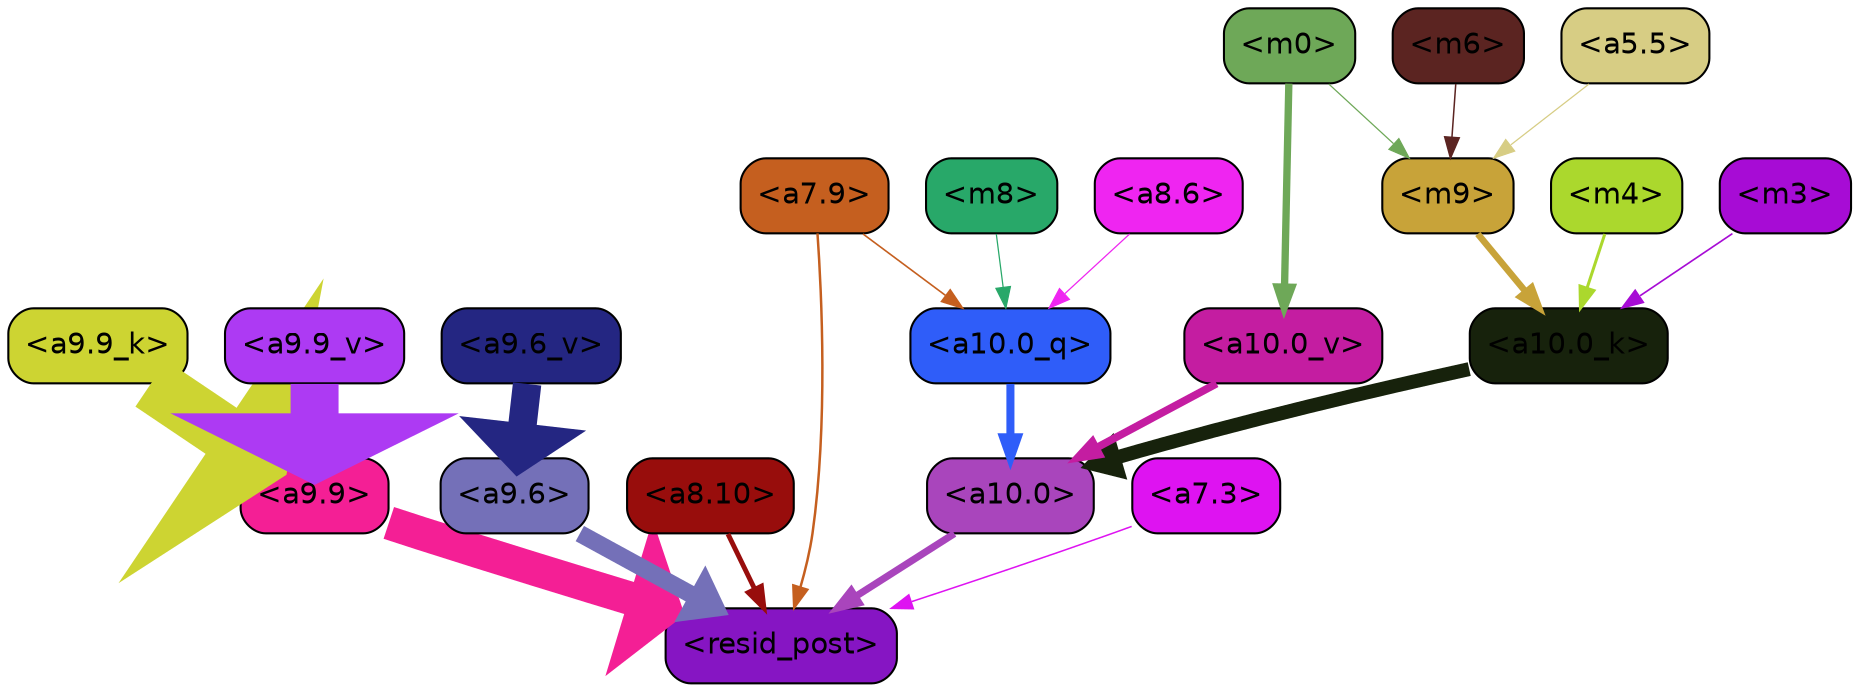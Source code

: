 strict digraph "" {
	graph [bgcolor=transparent,
		layout=dot,
		overlap=false,
		splines=true
	];
	"<a10.0>"	[color=black,
		fillcolor="#a945bc",
		fontname=Helvetica,
		shape=box,
		style="filled, rounded"];
	"<resid_post>"	[color=black,
		fillcolor="#8615c3",
		fontname=Helvetica,
		shape=box,
		style="filled, rounded"];
	"<a10.0>" -> "<resid_post>"	[color="#a945bc",
		penwidth=3.4253244400024414];
	"<a9.9>"	[color=black,
		fillcolor="#f41f95",
		fontname=Helvetica,
		shape=box,
		style="filled, rounded"];
	"<a9.9>" -> "<resid_post>"	[color="#f41f95",
		penwidth=16.05378818511963];
	"<a9.6>"	[color=black,
		fillcolor="#7470b8",
		fontname=Helvetica,
		shape=box,
		style="filled, rounded"];
	"<a9.6>" -> "<resid_post>"	[color="#7470b8",
		penwidth=8.33797836303711];
	"<a8.10>"	[color=black,
		fillcolor="#980d0c",
		fontname=Helvetica,
		shape=box,
		style="filled, rounded"];
	"<a8.10>" -> "<resid_post>"	[color="#980d0c",
		penwidth=2.3390636444091797];
	"<a7.9>"	[color=black,
		fillcolor="#c55f1f",
		fontname=Helvetica,
		shape=box,
		style="filled, rounded"];
	"<a7.9>" -> "<resid_post>"	[color="#c55f1f",
		penwidth=1.1926651000976562];
	"<a10.0_q>"	[color=black,
		fillcolor="#2f5df9",
		fontname=Helvetica,
		shape=box,
		style="filled, rounded"];
	"<a7.9>" -> "<a10.0_q>"	[color="#c55f1f",
		penwidth=0.7811813354492188];
	"<a7.3>"	[color=black,
		fillcolor="#de13f1",
		fontname=Helvetica,
		shape=box,
		style="filled, rounded"];
	"<a7.3>" -> "<resid_post>"	[color="#de13f1",
		penwidth=0.7339706420898438];
	"<a10.0_q>" -> "<a10.0>"	[color="#2f5df9",
		penwidth=3.861766815185547];
	"<a10.0_k>"	[color=black,
		fillcolor="#17220c",
		fontname=Helvetica,
		shape=box,
		style="filled, rounded"];
	"<a10.0_k>" -> "<a10.0>"	[color="#17220c",
		penwidth=6.691814422607422];
	"<a10.0_v>"	[color=black,
		fillcolor="#c41da1",
		fontname=Helvetica,
		shape=box,
		style="filled, rounded"];
	"<a10.0_v>" -> "<a10.0>"	[color="#c41da1",
		penwidth=3.703948974609375];
	"<m8>"	[color=black,
		fillcolor="#28a869",
		fontname=Helvetica,
		shape=box,
		style="filled, rounded"];
	"<m8>" -> "<a10.0_q>"	[color="#28a869",
		penwidth=0.6];
	"<a8.6>"	[color=black,
		fillcolor="#ef25f1",
		fontname=Helvetica,
		shape=box,
		style="filled, rounded"];
	"<a8.6>" -> "<a10.0_q>"	[color="#ef25f1",
		penwidth=0.6];
	"<m9>"	[color=black,
		fillcolor="#c8a339",
		fontname=Helvetica,
		shape=box,
		style="filled, rounded"];
	"<m9>" -> "<a10.0_k>"	[color="#c8a339",
		penwidth=3.1536026000976562];
	"<m4>"	[color=black,
		fillcolor="#abd82d",
		fontname=Helvetica,
		shape=box,
		style="filled, rounded"];
	"<m4>" -> "<a10.0_k>"	[color="#abd82d",
		penwidth=1.4532089233398438];
	"<m3>"	[color=black,
		fillcolor="#a70cd5",
		fontname=Helvetica,
		shape=box,
		style="filled, rounded"];
	"<m3>" -> "<a10.0_k>"	[color="#a70cd5",
		penwidth=0.8012542724609375];
	"<m0>"	[color=black,
		fillcolor="#6ea858",
		fontname=Helvetica,
		shape=box,
		style="filled, rounded"];
	"<m0>" -> "<a10.0_v>"	[color="#6ea858",
		penwidth=3.520832061767578];
	"<m0>" -> "<m9>"	[color="#6ea858",
		penwidth=0.6];
	"<m6>"	[color=black,
		fillcolor="#5b2421",
		fontname=Helvetica,
		shape=box,
		style="filled, rounded"];
	"<m6>" -> "<m9>"	[color="#5b2421",
		penwidth=0.7276992797851562];
	"<a5.5>"	[color=black,
		fillcolor="#d7cd84",
		fontname=Helvetica,
		shape=box,
		style="filled, rounded"];
	"<a5.5>" -> "<m9>"	[color="#d7cd84",
		penwidth=0.6];
	"<a9.9_k>"	[color=black,
		fillcolor="#cdd432",
		fontname=Helvetica,
		shape=box,
		style="filled, rounded"];
	"<a9.9_k>" -> "<a9.9>"	[color="#cdd432",
		penwidth=26.641464233398438];
	"<a9.9_v>"	[color=black,
		fillcolor="#ad3af3",
		fontname=Helvetica,
		shape=box,
		style="filled, rounded"];
	"<a9.9_v>" -> "<a9.9>"	[color="#ad3af3",
		penwidth=23.02225112915039];
	"<a9.6_v>"	[color=black,
		fillcolor="#242682",
		fontname=Helvetica,
		shape=box,
		style="filled, rounded"];
	"<a9.6_v>" -> "<a9.6>"	[color="#242682",
		penwidth=13.634431838989258];
}
